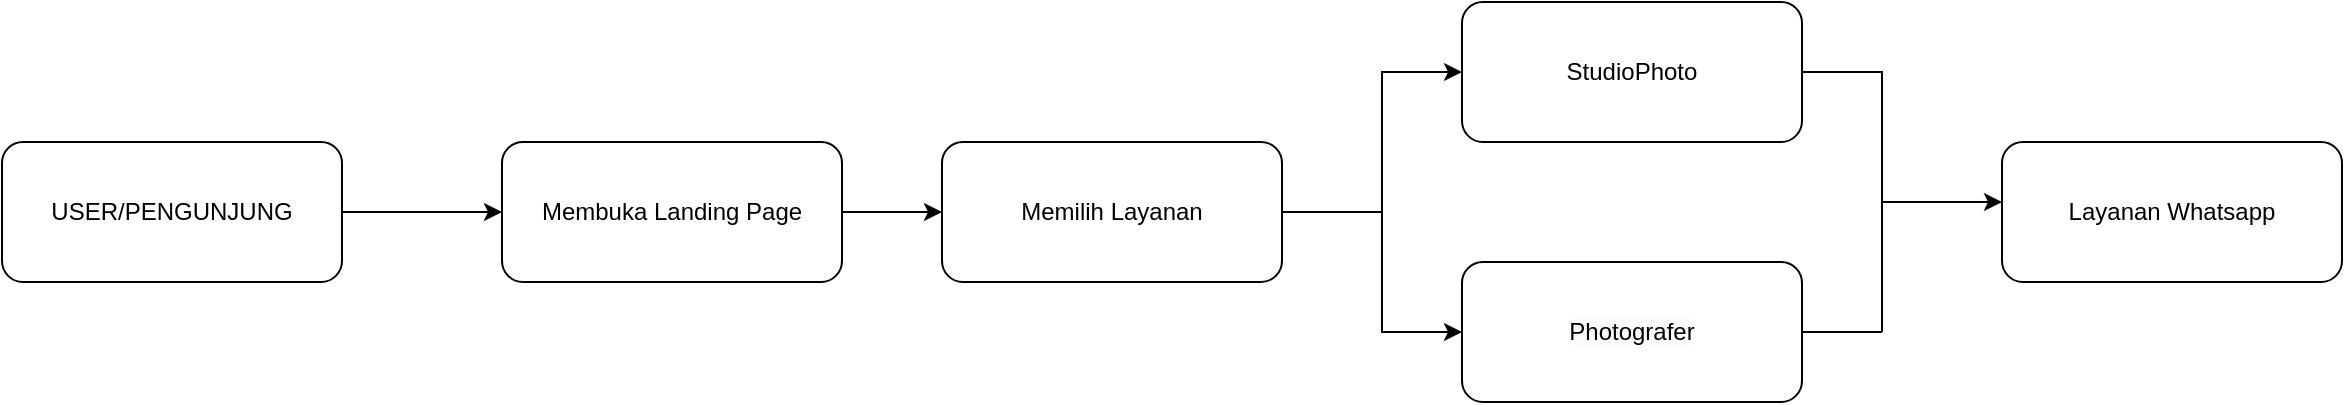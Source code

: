 <mxfile version="24.7.6">
  <diagram name="Page-1" id="GzbXWpjVWJ6KMuiCW0he">
    <mxGraphModel dx="704" dy="1537" grid="1" gridSize="10" guides="1" tooltips="1" connect="1" arrows="1" fold="1" page="1" pageScale="1" pageWidth="827" pageHeight="1169" math="0" shadow="0">
      <root>
        <mxCell id="0" />
        <mxCell id="1" parent="0" />
        <mxCell id="u0Mmt1EPjNHmDpBYkXBJ-1" value="" style="rounded=1;whiteSpace=wrap;html=1;" vertex="1" parent="1">
          <mxGeometry x="30" y="-520" width="170" height="70" as="geometry" />
        </mxCell>
        <mxCell id="u0Mmt1EPjNHmDpBYkXBJ-2" value="" style="endArrow=classic;html=1;rounded=0;exitX=1;exitY=0.5;exitDx=0;exitDy=0;" edge="1" parent="1" source="u0Mmt1EPjNHmDpBYkXBJ-1">
          <mxGeometry width="50" height="50" relative="1" as="geometry">
            <mxPoint x="360" y="-380" as="sourcePoint" />
            <mxPoint x="280" y="-485" as="targetPoint" />
          </mxGeometry>
        </mxCell>
        <mxCell id="u0Mmt1EPjNHmDpBYkXBJ-6" value="USER/PENGUNJUNG" style="text;html=1;align=center;verticalAlign=middle;whiteSpace=wrap;rounded=0;" vertex="1" parent="1">
          <mxGeometry x="30" y="-500" width="170" height="30" as="geometry" />
        </mxCell>
        <mxCell id="u0Mmt1EPjNHmDpBYkXBJ-8" value="" style="rounded=1;whiteSpace=wrap;html=1;" vertex="1" parent="1">
          <mxGeometry x="280" y="-520" width="170" height="70" as="geometry" />
        </mxCell>
        <mxCell id="u0Mmt1EPjNHmDpBYkXBJ-11" style="edgeStyle=orthogonalEdgeStyle;rounded=0;orthogonalLoop=1;jettySize=auto;html=1;" edge="1" parent="1" source="u0Mmt1EPjNHmDpBYkXBJ-9">
          <mxGeometry relative="1" as="geometry">
            <mxPoint x="500" y="-485" as="targetPoint" />
          </mxGeometry>
        </mxCell>
        <mxCell id="u0Mmt1EPjNHmDpBYkXBJ-9" value="Membuka Landing Page" style="text;html=1;align=center;verticalAlign=middle;whiteSpace=wrap;rounded=0;" vertex="1" parent="1">
          <mxGeometry x="280" y="-500" width="170" height="30" as="geometry" />
        </mxCell>
        <mxCell id="u0Mmt1EPjNHmDpBYkXBJ-10" value="" style="rounded=1;whiteSpace=wrap;html=1;" vertex="1" parent="1">
          <mxGeometry x="500" y="-520" width="170" height="70" as="geometry" />
        </mxCell>
        <mxCell id="u0Mmt1EPjNHmDpBYkXBJ-15" style="edgeStyle=orthogonalEdgeStyle;rounded=0;orthogonalLoop=1;jettySize=auto;html=1;entryX=0;entryY=0.5;entryDx=0;entryDy=0;exitX=1;exitY=0.5;exitDx=0;exitDy=0;" edge="1" parent="1" source="u0Mmt1EPjNHmDpBYkXBJ-12" target="u0Mmt1EPjNHmDpBYkXBJ-13">
          <mxGeometry relative="1" as="geometry">
            <mxPoint x="710" y="-560" as="targetPoint" />
            <Array as="points">
              <mxPoint x="720" y="-485" />
              <mxPoint x="720" y="-555" />
            </Array>
          </mxGeometry>
        </mxCell>
        <mxCell id="u0Mmt1EPjNHmDpBYkXBJ-12" value="Memilih Layanan" style="text;html=1;align=center;verticalAlign=middle;whiteSpace=wrap;rounded=0;" vertex="1" parent="1">
          <mxGeometry x="500" y="-500" width="170" height="30" as="geometry" />
        </mxCell>
        <mxCell id="u0Mmt1EPjNHmDpBYkXBJ-13" value="StudioPhoto" style="rounded=1;whiteSpace=wrap;html=1;" vertex="1" parent="1">
          <mxGeometry x="760" y="-590" width="170" height="70" as="geometry" />
        </mxCell>
        <mxCell id="u0Mmt1EPjNHmDpBYkXBJ-17" style="edgeStyle=orthogonalEdgeStyle;rounded=0;orthogonalLoop=1;jettySize=auto;html=1;entryX=0;entryY=0.5;entryDx=0;entryDy=0;" edge="1" parent="1" target="u0Mmt1EPjNHmDpBYkXBJ-14">
          <mxGeometry relative="1" as="geometry">
            <mxPoint x="710.0" y="-470" as="targetPoint" />
            <mxPoint x="720" y="-500" as="sourcePoint" />
            <Array as="points">
              <mxPoint x="720" y="-425" />
            </Array>
          </mxGeometry>
        </mxCell>
        <mxCell id="u0Mmt1EPjNHmDpBYkXBJ-14" value="&lt;span style=&quot;color: rgb(0, 0, 0); font-family: Helvetica; font-size: 12px; font-style: normal; font-variant-ligatures: normal; font-variant-caps: normal; font-weight: 400; letter-spacing: normal; orphans: 2; text-align: center; text-indent: 0px; text-transform: none; widows: 2; word-spacing: 0px; -webkit-text-stroke-width: 0px; white-space: normal; background-color: rgb(251, 251, 251); text-decoration-thickness: initial; text-decoration-style: initial; text-decoration-color: initial; display: inline !important; float: none;&quot;&gt;Photografer&lt;/span&gt;" style="rounded=1;whiteSpace=wrap;html=1;" vertex="1" parent="1">
          <mxGeometry x="760" y="-460" width="170" height="70" as="geometry" />
        </mxCell>
        <mxCell id="u0Mmt1EPjNHmDpBYkXBJ-20" value="" style="endArrow=none;html=1;rounded=0;exitX=1;exitY=0.5;exitDx=0;exitDy=0;" edge="1" parent="1" source="u0Mmt1EPjNHmDpBYkXBJ-13">
          <mxGeometry width="50" height="50" relative="1" as="geometry">
            <mxPoint x="930" y="-550" as="sourcePoint" />
            <mxPoint x="970" y="-425" as="targetPoint" />
            <Array as="points">
              <mxPoint x="970" y="-555" />
            </Array>
          </mxGeometry>
        </mxCell>
        <mxCell id="u0Mmt1EPjNHmDpBYkXBJ-21" value="" style="endArrow=none;html=1;rounded=0;exitX=1;exitY=0.5;exitDx=0;exitDy=0;" edge="1" parent="1" source="u0Mmt1EPjNHmDpBYkXBJ-14">
          <mxGeometry width="50" height="50" relative="1" as="geometry">
            <mxPoint x="930" y="-420" as="sourcePoint" />
            <mxPoint x="970" y="-425" as="targetPoint" />
          </mxGeometry>
        </mxCell>
        <mxCell id="u0Mmt1EPjNHmDpBYkXBJ-22" value="" style="endArrow=classic;html=1;rounded=0;" edge="1" parent="1">
          <mxGeometry width="50" height="50" relative="1" as="geometry">
            <mxPoint x="970" y="-490" as="sourcePoint" />
            <mxPoint x="1030" y="-490" as="targetPoint" />
          </mxGeometry>
        </mxCell>
        <mxCell id="u0Mmt1EPjNHmDpBYkXBJ-23" value="Layanan Whatsapp" style="rounded=1;whiteSpace=wrap;html=1;" vertex="1" parent="1">
          <mxGeometry x="1030" y="-520" width="170" height="70" as="geometry" />
        </mxCell>
      </root>
    </mxGraphModel>
  </diagram>
</mxfile>

